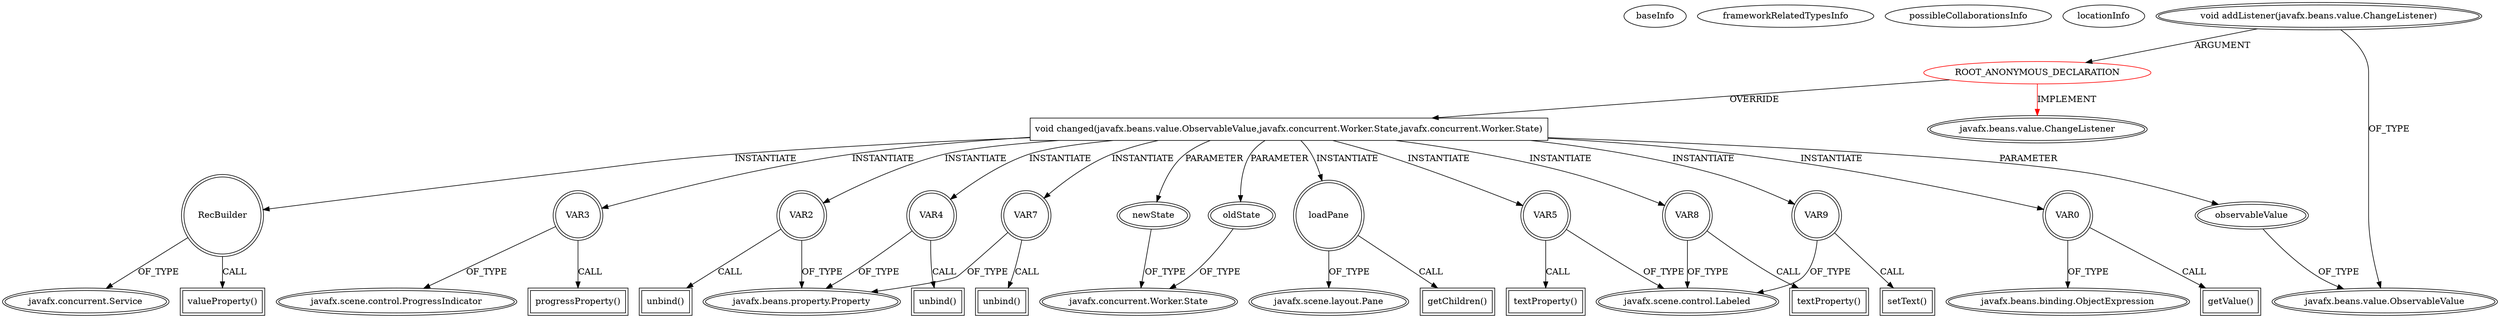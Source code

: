 digraph {
baseInfo[graphId=666,category="extension_graph",isAnonymous=true,possibleRelation=false]
frameworkRelatedTypesInfo[0="javafx.beans.value.ChangeListener"]
possibleCollaborationsInfo[]
locationInfo[projectName="Johnmalc-JavaFX",filePath="/Johnmalc-JavaFX/JavaFX-master/src/james/Minimal.java",contextSignature="void loadPanels(javafx.scene.Group)",graphId="666"]
0[label="ROOT_ANONYMOUS_DECLARATION",vertexType="ROOT_ANONYMOUS_DECLARATION",isFrameworkType=false,color=red]
1[label="javafx.beans.value.ChangeListener",vertexType="FRAMEWORK_INTERFACE_TYPE",isFrameworkType=true,peripheries=2]
2[label="void addListener(javafx.beans.value.ChangeListener)",vertexType="OUTSIDE_CALL",isFrameworkType=true,peripheries=2]
3[label="javafx.beans.value.ObservableValue",vertexType="FRAMEWORK_INTERFACE_TYPE",isFrameworkType=true,peripheries=2]
4[label="void changed(javafx.beans.value.ObservableValue,javafx.concurrent.Worker.State,javafx.concurrent.Worker.State)",vertexType="OVERRIDING_METHOD_DECLARATION",isFrameworkType=false,shape=box]
5[label="observableValue",vertexType="PARAMETER_DECLARATION",isFrameworkType=true,peripheries=2]
7[label="oldState",vertexType="PARAMETER_DECLARATION",isFrameworkType=true,peripheries=2]
8[label="javafx.concurrent.Worker.State",vertexType="FRAMEWORK_CLASS_TYPE",isFrameworkType=true,peripheries=2]
9[label="newState",vertexType="PARAMETER_DECLARATION",isFrameworkType=true,peripheries=2]
11[label="VAR0",vertexType="VARIABLE_EXPRESION",isFrameworkType=true,peripheries=2,shape=circle]
13[label="javafx.beans.binding.ObjectExpression",vertexType="FRAMEWORK_CLASS_TYPE",isFrameworkType=true,peripheries=2]
12[label="getValue()",vertexType="INSIDE_CALL",isFrameworkType=true,peripheries=2,shape=box]
14[label="RecBuilder",vertexType="VARIABLE_EXPRESION",isFrameworkType=true,peripheries=2,shape=circle]
16[label="javafx.concurrent.Service",vertexType="FRAMEWORK_CLASS_TYPE",isFrameworkType=true,peripheries=2]
15[label="valueProperty()",vertexType="INSIDE_CALL",isFrameworkType=true,peripheries=2,shape=box]
17[label="VAR2",vertexType="VARIABLE_EXPRESION",isFrameworkType=true,peripheries=2,shape=circle]
19[label="javafx.beans.property.Property",vertexType="FRAMEWORK_INTERFACE_TYPE",isFrameworkType=true,peripheries=2]
18[label="unbind()",vertexType="INSIDE_CALL",isFrameworkType=true,peripheries=2,shape=box]
20[label="VAR3",vertexType="VARIABLE_EXPRESION",isFrameworkType=true,peripheries=2,shape=circle]
22[label="javafx.scene.control.ProgressIndicator",vertexType="FRAMEWORK_CLASS_TYPE",isFrameworkType=true,peripheries=2]
21[label="progressProperty()",vertexType="INSIDE_CALL",isFrameworkType=true,peripheries=2,shape=box]
23[label="VAR4",vertexType="VARIABLE_EXPRESION",isFrameworkType=true,peripheries=2,shape=circle]
24[label="unbind()",vertexType="INSIDE_CALL",isFrameworkType=true,peripheries=2,shape=box]
26[label="VAR5",vertexType="VARIABLE_EXPRESION",isFrameworkType=true,peripheries=2,shape=circle]
28[label="javafx.scene.control.Labeled",vertexType="FRAMEWORK_CLASS_TYPE",isFrameworkType=true,peripheries=2]
27[label="textProperty()",vertexType="INSIDE_CALL",isFrameworkType=true,peripheries=2,shape=box]
29[label="loadPane",vertexType="VARIABLE_EXPRESION",isFrameworkType=true,peripheries=2,shape=circle]
31[label="javafx.scene.layout.Pane",vertexType="FRAMEWORK_CLASS_TYPE",isFrameworkType=true,peripheries=2]
30[label="getChildren()",vertexType="INSIDE_CALL",isFrameworkType=true,peripheries=2,shape=box]
32[label="VAR7",vertexType="VARIABLE_EXPRESION",isFrameworkType=true,peripheries=2,shape=circle]
33[label="unbind()",vertexType="INSIDE_CALL",isFrameworkType=true,peripheries=2,shape=box]
35[label="VAR8",vertexType="VARIABLE_EXPRESION",isFrameworkType=true,peripheries=2,shape=circle]
36[label="textProperty()",vertexType="INSIDE_CALL",isFrameworkType=true,peripheries=2,shape=box]
38[label="VAR9",vertexType="VARIABLE_EXPRESION",isFrameworkType=true,peripheries=2,shape=circle]
39[label="setText()",vertexType="INSIDE_CALL",isFrameworkType=true,peripheries=2,shape=box]
0->1[label="IMPLEMENT",color=red]
2->0[label="ARGUMENT"]
2->3[label="OF_TYPE"]
0->4[label="OVERRIDE"]
5->3[label="OF_TYPE"]
4->5[label="PARAMETER"]
7->8[label="OF_TYPE"]
4->7[label="PARAMETER"]
9->8[label="OF_TYPE"]
4->9[label="PARAMETER"]
4->11[label="INSTANTIATE"]
11->13[label="OF_TYPE"]
11->12[label="CALL"]
4->14[label="INSTANTIATE"]
14->16[label="OF_TYPE"]
14->15[label="CALL"]
4->17[label="INSTANTIATE"]
17->19[label="OF_TYPE"]
17->18[label="CALL"]
4->20[label="INSTANTIATE"]
20->22[label="OF_TYPE"]
20->21[label="CALL"]
4->23[label="INSTANTIATE"]
23->19[label="OF_TYPE"]
23->24[label="CALL"]
4->26[label="INSTANTIATE"]
26->28[label="OF_TYPE"]
26->27[label="CALL"]
4->29[label="INSTANTIATE"]
29->31[label="OF_TYPE"]
29->30[label="CALL"]
4->32[label="INSTANTIATE"]
32->19[label="OF_TYPE"]
32->33[label="CALL"]
4->35[label="INSTANTIATE"]
35->28[label="OF_TYPE"]
35->36[label="CALL"]
4->38[label="INSTANTIATE"]
38->28[label="OF_TYPE"]
38->39[label="CALL"]
}
